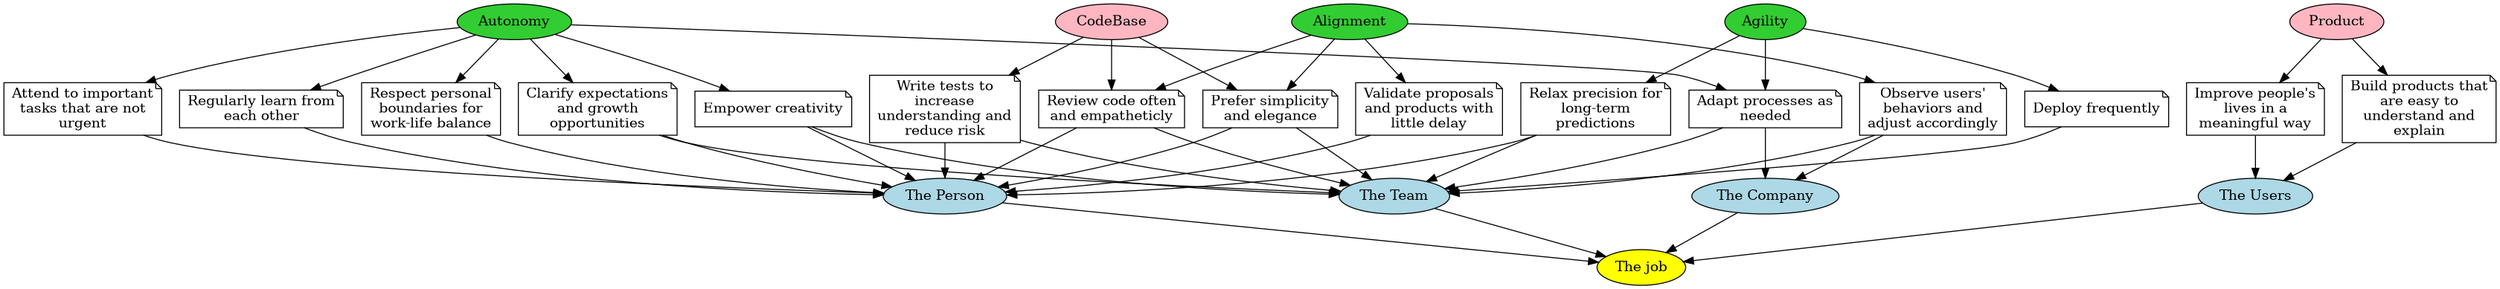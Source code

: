 @startuml the job

digraph Job {
  ' Goal
  Job [fillcolor=yellow, style=filled label="The job"]

  ' Human Elements
  Person [fillcolor=LightBlue label="The Person" style=filled]
  Person -> Job
  Team [fillcolor=LightBlue label="The Team" style=filled]
  Team -> Job
  Company [fillcolor=LightBlue label="The Company" style=filled]
  Company -> Job
  Users [fillcolor=LightBlue label="The Users" style=filled]
  Users -> Job

  ' Values
  Alignment [fillcolor=LimeGreen style=filled]
  Autonomy [fillcolor=LimeGreen style=filled]
  Agility [fillcolor=LimeGreen style=filled]

  ' Artifacts
  CodeBase [fillcolor=LightPink style=filled]
  Product [fillcolor=LightPink style=filled]

  ' Actions
  Validation [label="Validate proposals\nand products with\nlittle delay" shape=note]
  Alignment -> Validation
  Validation -> Person

  ImportantBigProjects [label="Attend to important\ntasks that are not\nurgent" shape=note]
  Autonomy -> ImportantBigProjects
  ImportantBigProjects -> Person

  Mentorship [label="Regularly learn from\neach other" shape=note]
  Autonomy -> Mentorship
  Mentorship -> Person

  WorkLifeBalance [label="Respect personal\nboundaries for\nwork-life balance" shape=note]
  Autonomy -> WorkLifeBalance
  WorkLifeBalance -> Person

  Creativity [label="Empower creativity" shape=note]
  Autonomy -> Creativity
  Creativity -> Person
  Creativity -> Team

  ClearExpectations [label="Clarify expectations\nand growth\nopportunities" shape=note]
  Autonomy -> ClearExpectations
  ClearExpectations -> Person
  ClearExpectations -> Team

  RelaxedPredictions [label="Relax precision for\nlong-term\npredictions" shape=note]
  Agility -> RelaxedPredictions
  RelaxedPredictions -> Person
  RelaxedPredictions -> Team

  CodeReview [label="Review code often\nand empatheticly" shape=note]
  Alignment -> CodeReview
  CodeBase -> CodeReview
  CodeReview -> Person
  CodeReview -> Team

  SimplicityAndElegance [label="Prefer simplicity\nand elegance" shape=note]
  Alignment -> SimplicityAndElegance
  CodeBase -> SimplicityAndElegance
  SimplicityAndElegance -> Person
  SimplicityAndElegance -> Team

  Tests [label="Write tests to\nincrease\nunderstanding and\nreduce risk" shape=note]
  CodeBase -> Tests
  Tests -> Person
  Tests -> Team

  FrequentDeployment [label="Deploy frequently" shape=note]
  Agility -> FrequentDeployment
  FrequentDeployment -> Team

  Flexibility [label="Adapt processes as\nneeded" shape=note]
  Autonomy -> Flexibility
  Agility -> Flexibility
  Flexibility -> Team
  Flexibility -> Company

  UserAwareness [label="Observe users'\nbehaviors and\nadjust accordingly" shape=note]
  Alignment -> UserAwareness
  UserAwareness -> Team
  UserAwareness -> Company

  HelpingPeople [label="Improve people's\nlives in a\nmeaningful way" shape=note]
  Product -> HelpingPeople
  HelpingPeople -> Users

  SimpleProduct [label="Build products that\nare easy to\nunderstand and\nexplain" shape=note]
  Product -> SimpleProduct
  SimpleProduct -> Users
}
@enduml